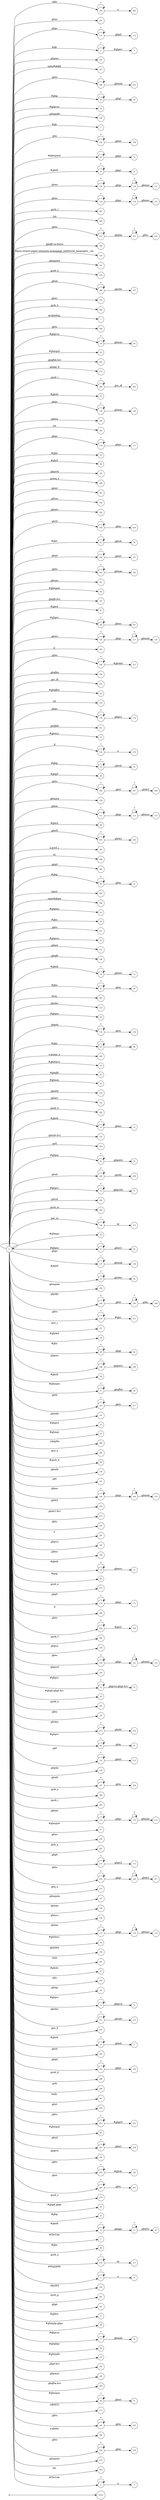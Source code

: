 digraph NFA {
  rankdir=LR;
  node [shape=circle, fontsize=10];
  __start [shape=point, label=""];
  __start -> None;
  294 [label="294"];
  254 [label="254"];
  78 [label="78"];
  174 [label="174"];
  8 [label="8"];
  187 [label="187"];
  277 [label="277"];
  307 [label="307"];
  261 [label="261"];
  240 [label="240"];
  28 [label="28"];
  75 [label="75"];
  76 [label="76"];
  158 [label="158"];
  7 [label="7"];
  110 [label="110"];
  165 [label="165"];
  52 [label="52"];
  20 [label="20"];
  129 [label="129"];
  123 [label="123"];
  287 [label="287"];
  290 [label="290"];
  232 [label="232"];
  198 [label="198"];
  100 [label="100"];
  161 [label="161"];
  279 [label="279"];
  206 [label="206"];
  118 [label="118"];
  253 [label="253"];
  266 [label="266"];
  1 [label="1"];
  249 [label="249"];
  186 [label="186"];
  79 [label="79"];
  56 [label="56"];
  96 [label="96"];
  202 [label="202"];
  233 [label="233"];
  272 [label="272"];
  284 [label="284"];
  248 [label="248"];
  43 [label="43"];
  139 [label="139"];
  146 [label="146"];
  177 [label="177"];
  292 [label="292"];
  176 [label="176"];
  10 [label="10"];
  9 [label="9"];
  90 [label="90"];
  128 [label="128"];
  44 [label="44"];
  191 [label="191"];
  268 [label="268"];
  163 [label="163"];
  250 [label="250"];
  164 [label="164"];
  203 [label="203"];
  93 [label="93"];
  138 [label="138"];
  180 [label="180"];
  242 [label="242"];
  251 [label="251"];
  49 [label="49"];
  115 [label="115"];
  204 [label="204"];
  197 [label="197"];
  239 [label="239"];
  87 [label="87"];
  68 [label="68"];
  126 [label="126"];
  305 [label="305"];
  226 [label="226"];
  217 [label="217"];
  122 [label="122"];
  199 [label="199"];
  274 [label="274"];
  214 [label="214"];
  181 [label="181"];
  83 [label="83"];
  103 [label="103"];
  178 [label="178"];
  201 [label="201"];
  42 [label="42"];
  104 [label="104"];
  32 [label="32"];
  34 [label="34"];
  94 [label="94"];
  225 [label="225"];
  246 [label="246"];
  159 [label="159"];
  24 [label="24"];
  111 [label="111"];
  125 [label="125"];
  86 [label="86"];
  255 [label="255"];
  300 [label="300"];
  119 [label="119"];
  308 [label="308"];
  169 [label="169"];
  30 [label="30"];
  304 [label="304"];
  247 [label="247"];
  306 [label="306"];
  65 [label="65"];
  175 [label="175"];
  183 [label="183"];
  88 [label="88"];
  221 [label="221"];
  81 [label="81"];
  151 [label="151"];
  185 [label="185"];
  295 [label="295"];
  196 [label="196"];
  18 [label="18"];
  29 [label="29"];
  91 [label="91"];
  15 [label="15"];
  303 [label="303"];
  210 [label="210"];
  60 [label="60"];
  135 [label="135"];
  95 [label="95"];
  299 [label="299"];
  26 [label="26"];
  97 [label="97"];
  82 [label="82"];
  113 [label="113"];
  21 [label="21"];
  45 [label="45"];
  145 [label="145"];
  152 [label="152"];
  282 [label="282"];
  12 [label="12"];
  155 [label="155"];
  258 [label="258"];
  263 [label="263"];
  63 [label="63"];
  208 [label="208"];
  70 [label="70"];
  220 [label="220"];
  288 [label="288"];
  107 [label="107"];
  209 [label="209"];
  106 [label="106"];
  231 [label="231"];
  59 [label="59"];
  256 [label="256"];
  61 [label="61"];
  227 [label="227"];
  137 [label="137"];
  25 [label="25"];
  160 [label="160"];
  184 [label="184"];
  31 [label="31"];
  230 [label="230"];
  271 [label="271"];
  39 [label="39"];
  89 [label="89"];
  188 [label="188"];
  38 [label="38"];
  237 [label="237"];
  285 [label="285"];
  47 [label="47"];
  216 [label="216"];
  147 [label="147"];
  37 [label="37"];
  55 [label="55"];
  296 [label="296"];
  64 [label="64"];
  269 [label="269"];
  99 [label="99"];
  154 [label="154"];
  105 [label="105"];
  215 [label="215"];
  69 [label="69"];
  108 [label="108"];
  218 [label="218"];
  153 [label="153"];
  219 [label="219"];
  127 [label="127"];
  297 [label="297"];
  193 [label="193"];
  149 [label="149"];
  23 [label="23"];
  14 [label="14"];
  98 [label="98"];
  275 [label="275"];
  170 [label="170"];
  245 [label="245"];
  289 [label="289"];
  109 [label="109"];
  228 [label="228"];
  212 [label="212"];
  280 [label="280"];
  195 [label="195"];
  120 [label="120"];
  192 [label="192"];
  74 [label="74"];
  36 [label="36"];
  262 [label="262"];
  144 [label="144"];
  213 [label="213"];
  241 [label="241"];
  66 [label="66"];
  132 [label="132"];
  243 [label="243"];
  134 [label="134"];
  257 [label="257"];
  265 [label="265"];
  283 [label="283"];
  114 [label="114"];
  171 [label="171"];
  57 [label="57"];
  179 [label="179"];
  124 [label="124"];
  168 [label="168"];
  252 [label="252"];
  267 [label="267"];
  131 [label="131"];
  71 [label="71"];
  17 [label="17"];
  67 [label="67"];
  172 [label="172"];
  235 [label="235"];
  273 [label="273"];
  157 [label="157"];
  148 [label="148"];
  150 [label="150"];
  117 [label="117"];
  40 [label="40"];
  173 [label="173"];
  156 [label="156"];
  291 [label="291"];
  189 [label="189"];
  41 [label="41"];
  112 [label="112"];
  293 [label="293"];
  130 [label="130"];
  143 [label="143"];
  72 [label="72"];
  116 [label="116"];
  211 [label="211"];
  270 [label="270"];
  229 [label="229"];
  16 [label="16"];
  205 [label="205"];
  13 [label="13"];
  136 [label="136"];
  182 [label="182"];
  140 [label="140"];
  286 [label="286"];
  264 [label="264"];
  301 [label="301"];
  4 [label="4"];
  73 [label="73"];
  92 [label="92"];
  259 [label="259"];
  222 [label="222"];
  46 [label="46"];
  48 [label="48"];
  167 [label="167"];
  19 [label="19"];
  166 [label="166"];
  194 [label="194"];
  224 [label="224"];
  260 [label="260"];
  6 [label="6"];
  223 [label="223"];
  278 [label="278"];
  51 [label="51"];
  35 [label="35"];
  27 [label="27"];
  22 [label="22"];
  121 [label="121"];
  2 [label="2"];
  85 [label="85"];
  0 [label="0"];
  133 [label="133"];
  236 [label="236"];
  276 [label="276"];
  5 [label="5"];
  102 [label="102"];
  281 [label="281"];
  207 [label="207"];
  141 [label="141"];
  11 [label="11"];
  58 [label="58"];
  77 [label="77"];
  80 [label="80"];
  84 [label="84"];
  33 [label="33"];
  54 [label="54"];
  142 [label="142"];
  190 [label="190"];
  200 [label="200"];
  50 [label="50"];
  101 [label="101"];
  244 [label="244"];
  298 [label="298"];
  234 [label="234"];
  62 [label="62"];
  238 [label="238"];
  162 [label="162"];
  302 [label="302"];
  3 [label="3"];
  53 [label="53"];
  { node [shape=doublecircle]; 1 2 4 6 7 9 10 11 13 15 17 19 21 24 26 27 29 31 33 34 35 36 37 38 39 40 41 42 43 44 45 46 48 49 51 53 54 55 56 57 58 59 60 62 64 65 67 69 71 73 75 76 78 80 81 82 83 84 85 86 87 88 90 92 94 96 97 98 99 100 101 102 103 105 107 110 113 116 119 122 125 128 131 133 134 136 138 140 141 142 143 144 145 146 147 148 149 150 151 152 153 154 155 156 157 158 159 160 161 162 163 164 166 168 169 171 173 175 177 179 181 183 186 187 189 190 191 192 193 194 195 196 197 198 199 200 201 202 204 205 207 209 210 212 214 215 217 218 219 220 221 223 225 227 229 231 234 237 239 241 243 245 248 249 250 251 252 253 254 256 258 259 261 262 263 264 265 266 267 268 269 270 271 272 273 274 275 277 278 279 280 281 282 283 285 286 287 288 289 290 291 292 293 295 296 297 298 299 300 301 302 303 304 305 306 307 308 }
  0 -> 0 [label="*"];
  0 -> 1 [label="#GBMPAL"];
  0 -> 2 [label="#SIvCob"];
  0 -> 3 [label="#SIvCob"];
  3 -> 3 [label="*"];
  3 -> 4 [label="a"];
  0 -> 5 [label="#WqQANb"];
  5 -> 5 [label="*"];
  5 -> 6 [label="a"];
  0 -> 7 [label="#gb"];
  0 -> 8 [label="#gb"];
  8 -> 8 [label="*"];
  8 -> 9 [label="#gbprc"];
  0 -> 10 [label="#gbb"];
  0 -> 11 [label="#gbbw"];
  0 -> 12 [label="#gbd4"];
  12 -> 12 [label="*"];
  12 -> 13 [label=".gbmc"];
  0 -> 14 [label="#gbd4"];
  14 -> 14 [label="*"];
  14 -> 15 [label=".gbmcc"];
  0 -> 16 [label="#gbd4"];
  16 -> 16 [label="*"];
  16 -> 17 [label=".gbmh"];
  0 -> 18 [label="#gbd4"];
  18 -> 18 [label="*"];
  18 -> 19 [label=".gbmtc"];
  0 -> 20 [label="#gbd4"];
  20 -> 20 [label="*"];
  20 -> 21 [label=".gbpc"];
  0 -> 22 [label="#gbd4"];
  22 -> 22 [label="*"];
  22 -> 23 [label=".gbpgs"];
  23 -> 23 [label="*"];
  23 -> 24 [label=".gbmtc"];
  0 -> 25 [label="#gbd4"];
  25 -> 25 [label="*"];
  25 -> 26 [label=".gbsbic"];
  0 -> 27 [label="#gbg"];
  0 -> 28 [label="#gbg"];
  28 -> 28 [label="*"];
  28 -> 29 [label=".gbgt"];
  0 -> 30 [label="#gbg"];
  30 -> 30 [label="*"];
  30 -> 31 [label=".gbm"];
  0 -> 32 [label="#gbg"];
  32 -> 32 [label="*"];
  32 -> 33 [label=".gbtcb"];
  0 -> 34 [label="#gbg5"];
  0 -> 35 [label="#gbg6.gbgt"];
  0 -> 36 [label="#gbg6.gbgt-hvr"];
  0 -> 37 [label="#gbgs5"];
  0 -> 38 [label="#gbi4i"];
  0 -> 39 [label="#gbi4id"];
  0 -> 40 [label="#gbi4m1"];
  0 -> 41 [label="#gbi4s"];
  0 -> 42 [label="#gbi4s1"];
  0 -> 43 [label="#gbi4t"];
  0 -> 44 [label="#gbi5"];
  0 -> 45 [label="#gbmm"];
  0 -> 46 [label="#gbmpal"];
  0 -> 47 [label="#gbmpal"];
  47 -> 47 [label="*"];
  47 -> 48 [label=".gbqfbb"];
  0 -> 49 [label="#gbmpas"];
  0 -> 50 [label="#gbmpas"];
  50 -> 50 [label="*"];
  50 -> 51 [label=".gbmt"];
  0 -> 52 [label="#gbmpasb"];
  52 -> 52 [label="*"];
  52 -> 53 [label=".gbps"];
  0 -> 54 [label="#gbmpdv"];
  0 -> 55 [label="#gbmpi"];
  0 -> 56 [label="#gbmpid"];
  0 -> 57 [label="#gbmpiw"];
  0 -> 58 [label="#gbmplp.gbps"];
  0 -> 59 [label="#gbmps"];
  0 -> 60 [label="#gbpm"];
  0 -> 61 [label="#gbpm"];
  61 -> 61 [label="*"];
  61 -> 62 [label=".gbml1"];
  0 -> 63 [label="#gbpm"];
  63 -> 63 [label="*"];
  63 -> 64 [label=".gbpmtc"];
  0 -> 65 [label="#gbpms"];
  0 -> 66 [label="#gbprc"];
  66 -> 66 [label="*"];
  66 -> 67 [label=".gbm"];
  0 -> 68 [label="#gbprc"];
  68 -> 68 [label="*"];
  68 -> 69 [label=".gbmc"];
  0 -> 70 [label="#gbprc"];
  70 -> 70 [label="*"];
  70 -> 71 [label=".gbprcbc"];
  0 -> 72 [label="#gbprc"];
  72 -> 72 [label="*"];
  72 -> 73 [label=".gbprcx"];
  0 -> 74 [label="#gbprc"];
  74 -> 74 [label="*"];
  74 -> 75 [label=".gbprcx.gbgt-hvr"];
  0 -> 76 [label="#gbprca"];
  0 -> 77 [label="#gbprca"];
  77 -> 77 [label="*"];
  77 -> 78 [label=".gbmab"];
  0 -> 79 [label="#gbprca"];
  79 -> 79 [label="*"];
  79 -> 80 [label=".gbmac"];
  0 -> 81 [label="#gbprcs"];
  0 -> 82 [label="#gbqfb"];
  0 -> 83 [label="#gbqfbw"];
  0 -> 84 [label="#gbqfqw"];
  0 -> 85 [label="#gbs"];
  0 -> 86 [label="#gbx3"];
  0 -> 87 [label="#gbx4"];
  0 -> 88 [label="#gbz"];
  0 -> 89 [label="#gbz"];
  89 -> 89 [label="*"];
  89 -> 90 [label=".gbgt"];
  0 -> 91 [label="#gbz"];
  91 -> 91 [label="*"];
  91 -> 92 [label=".gbm"];
  0 -> 93 [label="#gbz"];
  93 -> 93 [label="*"];
  93 -> 94 [label=".gbtcb"];
  0 -> 95 [label="#gbz"];
  95 -> 95 [label="*"];
  95 -> 96 [label=".gbzt"];
  0 -> 97 [label="#gbztms1"];
  0 -> 98 [label="#gog"];
  0 -> 99 [label="#gssb_b"];
  0 -> 100 [label="#gws-output-pages-elements-homepage_additional_languages__als"];
  0 -> 101 [label=".GBMCC"];
  0 -> 102 [label=".H6sW5"];
  0 -> 103 [label=".ds"];
  0 -> 104 [label=".fl"];
  104 -> 104 [label="*"];
  104 -> 105 [label="a"];
  0 -> 106 [label=".gac_m"];
  106 -> 106 [label="*"];
  106 -> 107 [label="td"];
  0 -> 108 [label=".gbem"];
  108 -> 108 [label="*"];
  108 -> 109 [label=".gbgs"];
  109 -> 109 [label="*"];
  109 -> 110 [label=".gbmab"];
  0 -> 111 [label=".gbem"];
  111 -> 111 [label="*"];
  111 -> 112 [label=".gbgs"];
  112 -> 112 [label="*"];
  112 -> 113 [label=".gbmac"];
  0 -> 114 [label=".gbemi"];
  114 -> 114 [label="*"];
  114 -> 115 [label=".gbgs"];
  115 -> 115 [label="*"];
  115 -> 116 [label=".gbmab"];
  0 -> 117 [label=".gbemi"];
  117 -> 117 [label="*"];
  117 -> 118 [label=".gbgs"];
  118 -> 118 [label="*"];
  118 -> 119 [label=".gbmac"];
  0 -> 120 [label=".gbes"];
  120 -> 120 [label="*"];
  120 -> 121 [label=".gbgs"];
  121 -> 121 [label="*"];
  121 -> 122 [label=".gbmab"];
  0 -> 123 [label=".gbes"];
  123 -> 123 [label="*"];
  123 -> 124 [label=".gbgs"];
  124 -> 124 [label="*"];
  124 -> 125 [label=".gbmac"];
  0 -> 126 [label=".gbesi"];
  126 -> 126 [label="*"];
  126 -> 127 [label=".gbgs"];
  127 -> 127 [label="*"];
  127 -> 128 [label=".gbmab"];
  0 -> 129 [label=".gbesi"];
  129 -> 129 [label="*"];
  129 -> 130 [label=".gbgs"];
  130 -> 130 [label="*"];
  130 -> 131 [label=".gbmac"];
  0 -> 132 [label=".gbf"];
  132 -> 132 [label="*"];
  132 -> 133 [label=".gbmt"];
  0 -> 134 [label=".gbg4a"];
  0 -> 135 [label=".gbg4a"];
  135 -> 135 [label="*"];
  135 -> 136 [label=".gbts"];
  0 -> 137 [label=".gbgs"];
  137 -> 137 [label="*"];
  137 -> 138 [label=".gbmab"];
  0 -> 139 [label=".gbgs"];
  139 -> 139 [label="*"];
  139 -> 140 [label=".gbmac"];
  0 -> 141 [label=".gbgt"];
  0 -> 142 [label=".gbgt-hvr"];
  0 -> 143 [label=".gbi4p"];
  0 -> 144 [label=".gbm"];
  0 -> 145 [label=".gbm0l"];
  0 -> 146 [label=".gbma"];
  0 -> 147 [label=".gbmab"];
  0 -> 148 [label=".gbmac"];
  0 -> 149 [label=".gbmc"];
  0 -> 150 [label=".gbmcc"];
  0 -> 151 [label=".gbmh"];
  0 -> 152 [label=".gbml1"];
  0 -> 153 [label=".gbml1-hvr"];
  0 -> 154 [label=".gbmlb"];
  0 -> 155 [label=".gbmlb-hvr"];
  0 -> 156 [label=".gbmlbw"];
  0 -> 157 [label=".gbmpala"];
  0 -> 158 [label=".gbmpalb"];
  0 -> 159 [label=".gbmpia"];
  0 -> 160 [label=".gbmpiaa"];
  0 -> 161 [label=".gbmpiaw"];
  0 -> 162 [label=".gbmpnw"];
  0 -> 163 [label=".gbmt"];
  0 -> 164 [label=".gbmtc"];
  0 -> 165 [label=".gbn"];
  165 -> 165 [label="*"];
  165 -> 166 [label=".gbmt"];
  0 -> 167 [label=".gbnd"];
  167 -> 167 [label="*"];
  167 -> 168 [label=".gbmt"];
  0 -> 169 [label=".gbp0"];
  0 -> 170 [label=".gbp0"];
  170 -> 170 [label="*"];
  170 -> 171 [label=".gbps"];
  0 -> 172 [label=".gbp0"];
  172 -> 172 [label="*"];
  172 -> 173 [label=".gbps2"];
  0 -> 174 [label=".gbpc"];
  174 -> 174 [label="*"];
  174 -> 175 [label=".gbpd"];
  0 -> 176 [label=".gbpc"];
  176 -> 176 [label="*"];
  176 -> 177 [label=".gbps"];
  0 -> 178 [label=".gbpc"];
  178 -> 178 [label="*"];
  178 -> 179 [label=".gbps2"];
  0 -> 180 [label=".gbpd"];
  180 -> 180 [label="*"];
  180 -> 181 [label=".gbmt"];
  0 -> 182 [label=".gbpd"];
  182 -> 182 [label="*"];
  182 -> 183 [label=".gbps"];
  0 -> 184 [label=".gbpdjs"];
  184 -> 184 [label="*"];
  184 -> 185 [label=".gbto"];
  185 -> 185 [label="*"];
  185 -> 186 [label=".gbm"];
  0 -> 187 [label=".gbpmc"];
  0 -> 188 [label=".gbpmc"];
  188 -> 188 [label="*"];
  188 -> 189 [label=".gbpmtc"];
  0 -> 190 [label=".gbpms2"];
  0 -> 191 [label=".gbprcb"];
  0 -> 192 [label=".gbprcd"];
  0 -> 193 [label=".gbprci"];
  0 -> 194 [label=".gbprct"];
  0 -> 195 [label=".gbps2"];
  0 -> 196 [label=".gbqfb"];
  0 -> 197 [label=".gbqfb-hvr"];
  0 -> 198 [label=".gbqfb-no-focus"];
  0 -> 199 [label=".gbqfba"];
  0 -> 200 [label=".gbqfba-hvr"];
  0 -> 201 [label=".gbqfbb"];
  0 -> 202 [label=".gbqfbb-hvr"];
  0 -> 203 [label=".gbrtl"];
  203 -> 203 [label="*"];
  203 -> 204 [label=".gbm"];
  0 -> 205 [label=".gbsb"];
  0 -> 206 [label=".gbsb"];
  206 -> 206 [label="*"];
  206 -> 207 [label=".gbsbb"];
  0 -> 208 [label=".gbsb"];
  208 -> 208 [label="*"];
  208 -> 209 [label=".gbsbt"];
  0 -> 210 [label=".gbsbic"];
  0 -> 211 [label=".gbsbis"];
  211 -> 211 [label="*"];
  211 -> 212 [label=".gbsbb"];
  0 -> 213 [label=".gbsbis"];
  213 -> 213 [label="*"];
  213 -> 214 [label=".gbsbt"];
  0 -> 215 [label=".gbt"];
  0 -> 216 [label=".gbtb"];
  216 -> 216 [label="*"];
  216 -> 217 [label=".gbts"];
  0 -> 218 [label=".gbtb2"];
  0 -> 219 [label=".gbtc"];
  0 -> 220 [label=".gbtcb"];
  0 -> 221 [label=".gbto"];
  0 -> 222 [label=".gbto"];
  222 -> 222 [label="*"];
  222 -> 223 [label="#gbgs5"];
  0 -> 224 [label=".gbto"];
  224 -> 224 [label="*"];
  224 -> 225 [label="#gbi4i"];
  0 -> 226 [label=".gbto"];
  226 -> 226 [label="*"];
  226 -> 227 [label="#gbi4id"];
  0 -> 228 [label=".gbto"];
  228 -> 228 [label="*"];
  228 -> 229 [label="#gbi5"];
  0 -> 230 [label=".gbto"];
  230 -> 230 [label="*"];
  230 -> 231 [label="#gbs"];
  0 -> 232 [label=".gbto"];
  232 -> 232 [label="*"];
  232 -> 233 [label=".gbg4a"];
  233 -> 233 [label="*"];
  233 -> 234 [label=".gbts"];
  0 -> 235 [label=".gbto"];
  235 -> 235 [label="*"];
  235 -> 236 [label=".gbgt"];
  236 -> 236 [label="*"];
  236 -> 237 [label=".gbtb2"];
  0 -> 238 [label=".gbto"];
  238 -> 238 [label="*"];
  238 -> 239 [label=".gbm"];
  0 -> 240 [label=".gbto"];
  240 -> 240 [label="*"];
  240 -> 241 [label=".gbmab"];
  0 -> 242 [label=".gbto"];
  242 -> 242 [label="*"];
  242 -> 243 [label=".gbmac"];
  0 -> 244 [label=".gbto"];
  244 -> 244 [label="*"];
  244 -> 245 [label=".gbts"];
  0 -> 246 [label=".gbto"];
  246 -> 246 [label="*"];
  246 -> 247 [label=".gbzt"];
  247 -> 247 [label="*"];
  247 -> 248 [label=".gbtb2"];
  0 -> 249 [label=".gbts"];
  0 -> 250 [label=".gbtsa"];
  0 -> 251 [label=".gbxms"];
  0 -> 252 [label=".gbxo"];
  0 -> 253 [label=".gbxv"];
  0 -> 254 [label=".gbxx"];
  0 -> 255 [label=".gbz0l"];
  255 -> 255 [label="*"];
  255 -> 256 [label=".gbtb2"];
  0 -> 257 [label=".gbz0l"];
  257 -> 257 [label="*"];
  257 -> 258 [label=".gbts"];
  0 -> 259 [label=".gbzt"];
  0 -> 260 [label=".gbzt"];
  260 -> 260 [label="*"];
  260 -> 261 [label=".gbts"];
  0 -> 262 [label=".gsdd_a"];
  0 -> 263 [label=".gsfi"];
  0 -> 264 [label=".gsfs"];
  0 -> 265 [label=".gsib_a"];
  0 -> 266 [label=".gsib_b"];
  0 -> 267 [label=".gsls_a"];
  0 -> 268 [label=".gsmq_a"];
  0 -> 269 [label=".gsn_a"];
  0 -> 270 [label=".gsn_b"];
  0 -> 271 [label=".gsn_c"];
  0 -> 272 [label=".gspqs_b"];
  0 -> 273 [label=".gsq_a"];
  0 -> 274 [label=".gss_ifl"];
  0 -> 275 [label=".gssb_a"];
  0 -> 276 [label=".gssb_a"];
  276 -> 276 [label="*"];
  276 -> 277 [label="td"];
  0 -> 278 [label=".gssb_c"];
  0 -> 279 [label=".gssb_e"];
  0 -> 280 [label=".gssb_f"];
  0 -> 281 [label=".gssb_g"];
  0 -> 282 [label=".gssb_h"];
  0 -> 283 [label=".gssb_i"];
  0 -> 284 [label=".gssb_i"];
  284 -> 284 [label="*"];
  284 -> 285 [label=".gss_ifl"];
  0 -> 286 [label=".gssb_k"];
  0 -> 287 [label=".gssb_l"];
  0 -> 288 [label=".gssb_m"];
  0 -> 289 [label=".h"];
  0 -> 290 [label=".lsb"];
  0 -> 291 [label=".lsbb"];
  0 -> 292 [label=".lst"];
  0 -> 293 [label=".sblc"];
  0 -> 294 [label=".sblc"];
  294 -> 294 [label="*"];
  294 -> 295 [label="a"];
  0 -> 296 [label=".z4hgWe"];
  0 -> 297 [label="a"];
  0 -> 298 [label="a.gbiba"];
  0 -> 299 [label="a.gspqs_a"];
  0 -> 300 [label="a.gssb_j"];
  0 -> 301 [label="body"];
  0 -> 302 [label="em"];
  0 -> 303 [label="form"];
  0 -> 304 [label="input"];
  0 -> 305 [label="p"];
  0 -> 306 [label="span#gbg4"];
  0 -> 307 [label="span#gbg6"];
  0 -> 308 [label="td"];
}
